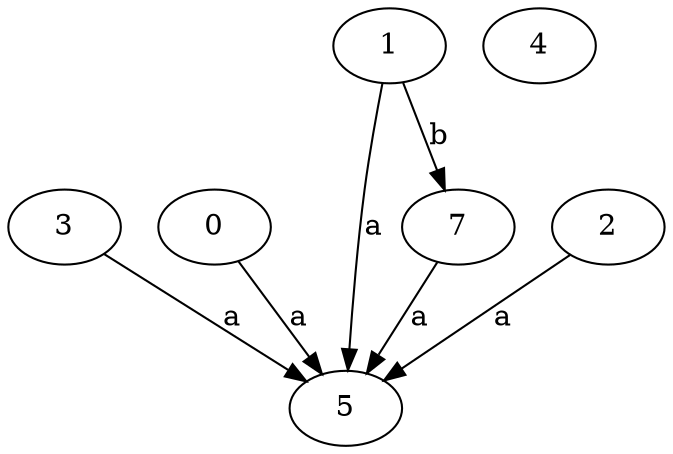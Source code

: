 strict digraph  {
3;
4;
0;
5;
1;
7;
2;
3 -> 5  [label=a];
0 -> 5  [label=a];
1 -> 5  [label=a];
1 -> 7  [label=b];
7 -> 5  [label=a];
2 -> 5  [label=a];
}
